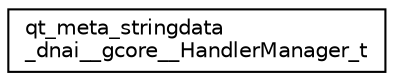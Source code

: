 digraph "Graphical Class Hierarchy"
{
  edge [fontname="Helvetica",fontsize="10",labelfontname="Helvetica",labelfontsize="10"];
  node [fontname="Helvetica",fontsize="10",shape=record];
  rankdir="LR";
  Node1 [label="qt_meta_stringdata\l_dnai__gcore__HandlerManager_t",height=0.2,width=0.4,color="black", fillcolor="white", style="filled",URL="$structqt__meta__stringdata__dnai____gcore_____handler_manager__t.html"];
}
